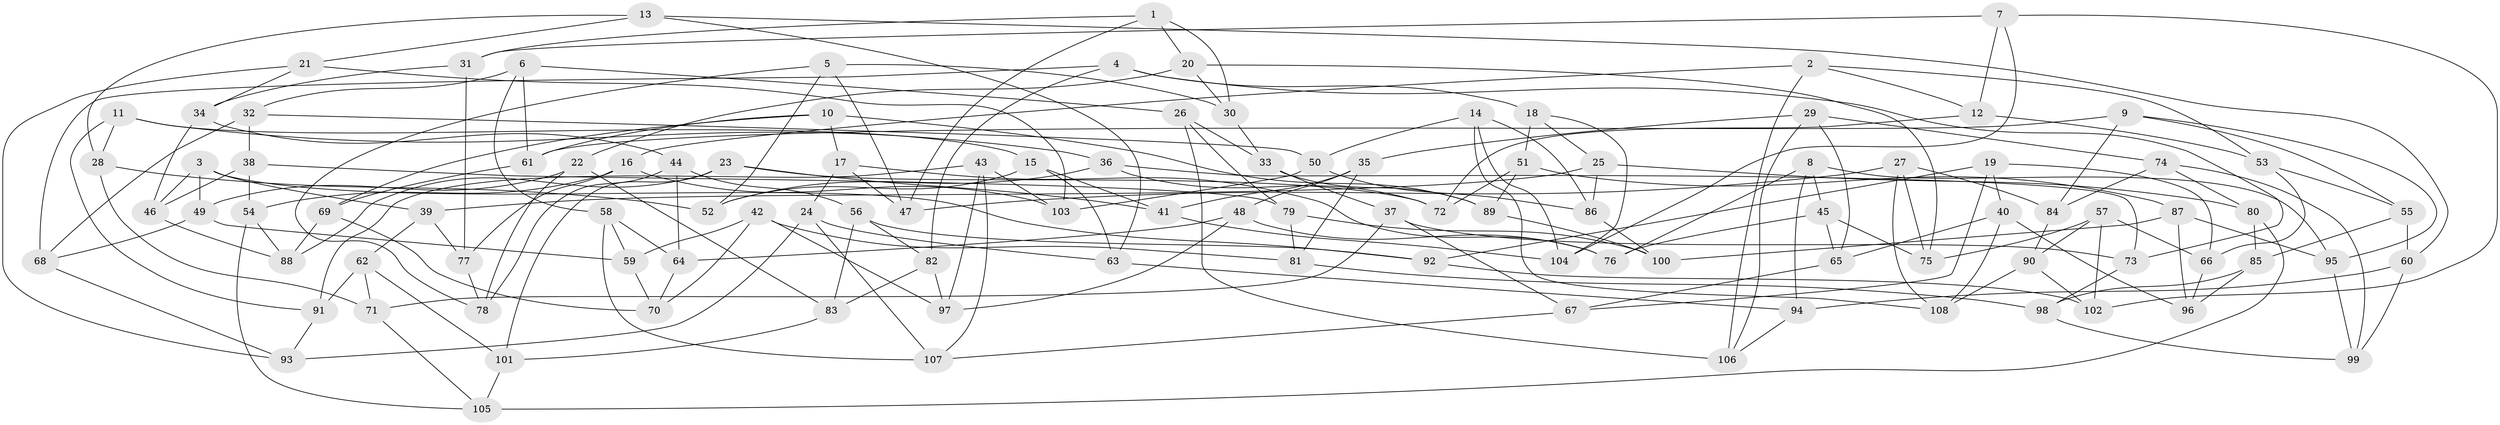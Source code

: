 // coarse degree distribution, {5: 0.25, 11: 0.03125, 8: 0.125, 14: 0.03125, 4: 0.09375, 12: 0.03125, 10: 0.0625, 6: 0.09375, 9: 0.09375, 13: 0.03125, 7: 0.0625, 3: 0.09375}
// Generated by graph-tools (version 1.1) at 2025/20/03/04/25 18:20:43]
// undirected, 108 vertices, 216 edges
graph export_dot {
graph [start="1"]
  node [color=gray90,style=filled];
  1;
  2;
  3;
  4;
  5;
  6;
  7;
  8;
  9;
  10;
  11;
  12;
  13;
  14;
  15;
  16;
  17;
  18;
  19;
  20;
  21;
  22;
  23;
  24;
  25;
  26;
  27;
  28;
  29;
  30;
  31;
  32;
  33;
  34;
  35;
  36;
  37;
  38;
  39;
  40;
  41;
  42;
  43;
  44;
  45;
  46;
  47;
  48;
  49;
  50;
  51;
  52;
  53;
  54;
  55;
  56;
  57;
  58;
  59;
  60;
  61;
  62;
  63;
  64;
  65;
  66;
  67;
  68;
  69;
  70;
  71;
  72;
  73;
  74;
  75;
  76;
  77;
  78;
  79;
  80;
  81;
  82;
  83;
  84;
  85;
  86;
  87;
  88;
  89;
  90;
  91;
  92;
  93;
  94;
  95;
  96;
  97;
  98;
  99;
  100;
  101;
  102;
  103;
  104;
  105;
  106;
  107;
  108;
  1 -- 31;
  1 -- 47;
  1 -- 20;
  1 -- 30;
  2 -- 53;
  2 -- 106;
  2 -- 16;
  2 -- 12;
  3 -- 92;
  3 -- 39;
  3 -- 46;
  3 -- 49;
  4 -- 73;
  4 -- 82;
  4 -- 18;
  4 -- 68;
  5 -- 30;
  5 -- 47;
  5 -- 78;
  5 -- 52;
  6 -- 61;
  6 -- 58;
  6 -- 32;
  6 -- 26;
  7 -- 31;
  7 -- 12;
  7 -- 102;
  7 -- 104;
  8 -- 95;
  8 -- 76;
  8 -- 94;
  8 -- 45;
  9 -- 84;
  9 -- 55;
  9 -- 61;
  9 -- 95;
  10 -- 61;
  10 -- 17;
  10 -- 89;
  10 -- 69;
  11 -- 91;
  11 -- 36;
  11 -- 15;
  11 -- 28;
  12 -- 53;
  12 -- 72;
  13 -- 28;
  13 -- 60;
  13 -- 63;
  13 -- 21;
  14 -- 104;
  14 -- 108;
  14 -- 86;
  14 -- 50;
  15 -- 41;
  15 -- 63;
  15 -- 52;
  16 -- 103;
  16 -- 54;
  16 -- 77;
  17 -- 24;
  17 -- 76;
  17 -- 47;
  18 -- 51;
  18 -- 25;
  18 -- 104;
  19 -- 40;
  19 -- 67;
  19 -- 66;
  19 -- 92;
  20 -- 22;
  20 -- 30;
  20 -- 75;
  21 -- 34;
  21 -- 103;
  21 -- 93;
  22 -- 49;
  22 -- 83;
  22 -- 78;
  23 -- 72;
  23 -- 41;
  23 -- 101;
  23 -- 88;
  24 -- 93;
  24 -- 107;
  24 -- 63;
  25 -- 86;
  25 -- 39;
  25 -- 80;
  26 -- 79;
  26 -- 106;
  26 -- 33;
  27 -- 75;
  27 -- 108;
  27 -- 47;
  27 -- 84;
  28 -- 52;
  28 -- 71;
  29 -- 35;
  29 -- 65;
  29 -- 74;
  29 -- 106;
  30 -- 33;
  31 -- 77;
  31 -- 34;
  32 -- 68;
  32 -- 50;
  32 -- 38;
  33 -- 37;
  33 -- 89;
  34 -- 44;
  34 -- 46;
  35 -- 48;
  35 -- 81;
  35 -- 41;
  36 -- 52;
  36 -- 73;
  36 -- 72;
  37 -- 73;
  37 -- 71;
  37 -- 67;
  38 -- 54;
  38 -- 46;
  38 -- 79;
  39 -- 62;
  39 -- 77;
  40 -- 108;
  40 -- 65;
  40 -- 96;
  41 -- 104;
  42 -- 59;
  42 -- 97;
  42 -- 81;
  42 -- 70;
  43 -- 103;
  43 -- 91;
  43 -- 97;
  43 -- 107;
  44 -- 56;
  44 -- 78;
  44 -- 64;
  45 -- 75;
  45 -- 76;
  45 -- 65;
  46 -- 88;
  48 -- 64;
  48 -- 97;
  48 -- 76;
  49 -- 68;
  49 -- 59;
  50 -- 86;
  50 -- 103;
  51 -- 87;
  51 -- 72;
  51 -- 89;
  53 -- 66;
  53 -- 55;
  54 -- 88;
  54 -- 105;
  55 -- 85;
  55 -- 60;
  56 -- 82;
  56 -- 83;
  56 -- 92;
  57 -- 102;
  57 -- 66;
  57 -- 75;
  57 -- 90;
  58 -- 107;
  58 -- 59;
  58 -- 64;
  59 -- 70;
  60 -- 94;
  60 -- 99;
  61 -- 69;
  62 -- 91;
  62 -- 101;
  62 -- 71;
  63 -- 94;
  64 -- 70;
  65 -- 67;
  66 -- 96;
  67 -- 107;
  68 -- 93;
  69 -- 88;
  69 -- 70;
  71 -- 105;
  73 -- 98;
  74 -- 84;
  74 -- 80;
  74 -- 99;
  77 -- 78;
  79 -- 100;
  79 -- 81;
  80 -- 105;
  80 -- 85;
  81 -- 98;
  82 -- 97;
  82 -- 83;
  83 -- 101;
  84 -- 90;
  85 -- 98;
  85 -- 96;
  86 -- 100;
  87 -- 95;
  87 -- 96;
  87 -- 100;
  89 -- 100;
  90 -- 108;
  90 -- 102;
  91 -- 93;
  92 -- 102;
  94 -- 106;
  95 -- 99;
  98 -- 99;
  101 -- 105;
}
